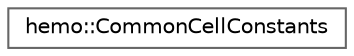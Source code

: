 digraph "Graphical Class Hierarchy"
{
 // LATEX_PDF_SIZE
  bgcolor="transparent";
  edge [fontname=Helvetica,fontsize=10,labelfontname=Helvetica,labelfontsize=10];
  node [fontname=Helvetica,fontsize=10,shape=box,height=0.2,width=0.4];
  rankdir="LR";
  Node0 [id="Node000000",label="hemo::CommonCellConstants",height=0.2,width=0.4,color="grey40", fillcolor="white", style="filled",URL="$classhemo_1_1CommonCellConstants.html",tooltip=" "];
}
